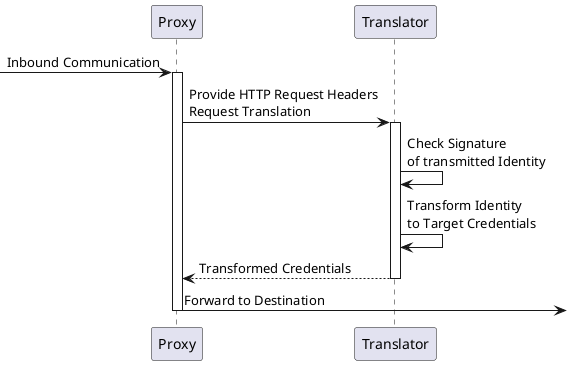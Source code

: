 @startuml
skinparam backgroundcolor transparent

participant "Proxy" as p
participant "Translator" as t

[-> p : Inbound Communication
activate p
    p -> t : Provide HTTP Request Headers\nRequest Translation
    activate t
    t -> t : Check Signature\nof transmitted Identity
    t -> t : Transform Identity\nto Target Credentials
    return Transformed Credentials
    p ->] : Forward to Destination
deactivate p

@enduml

